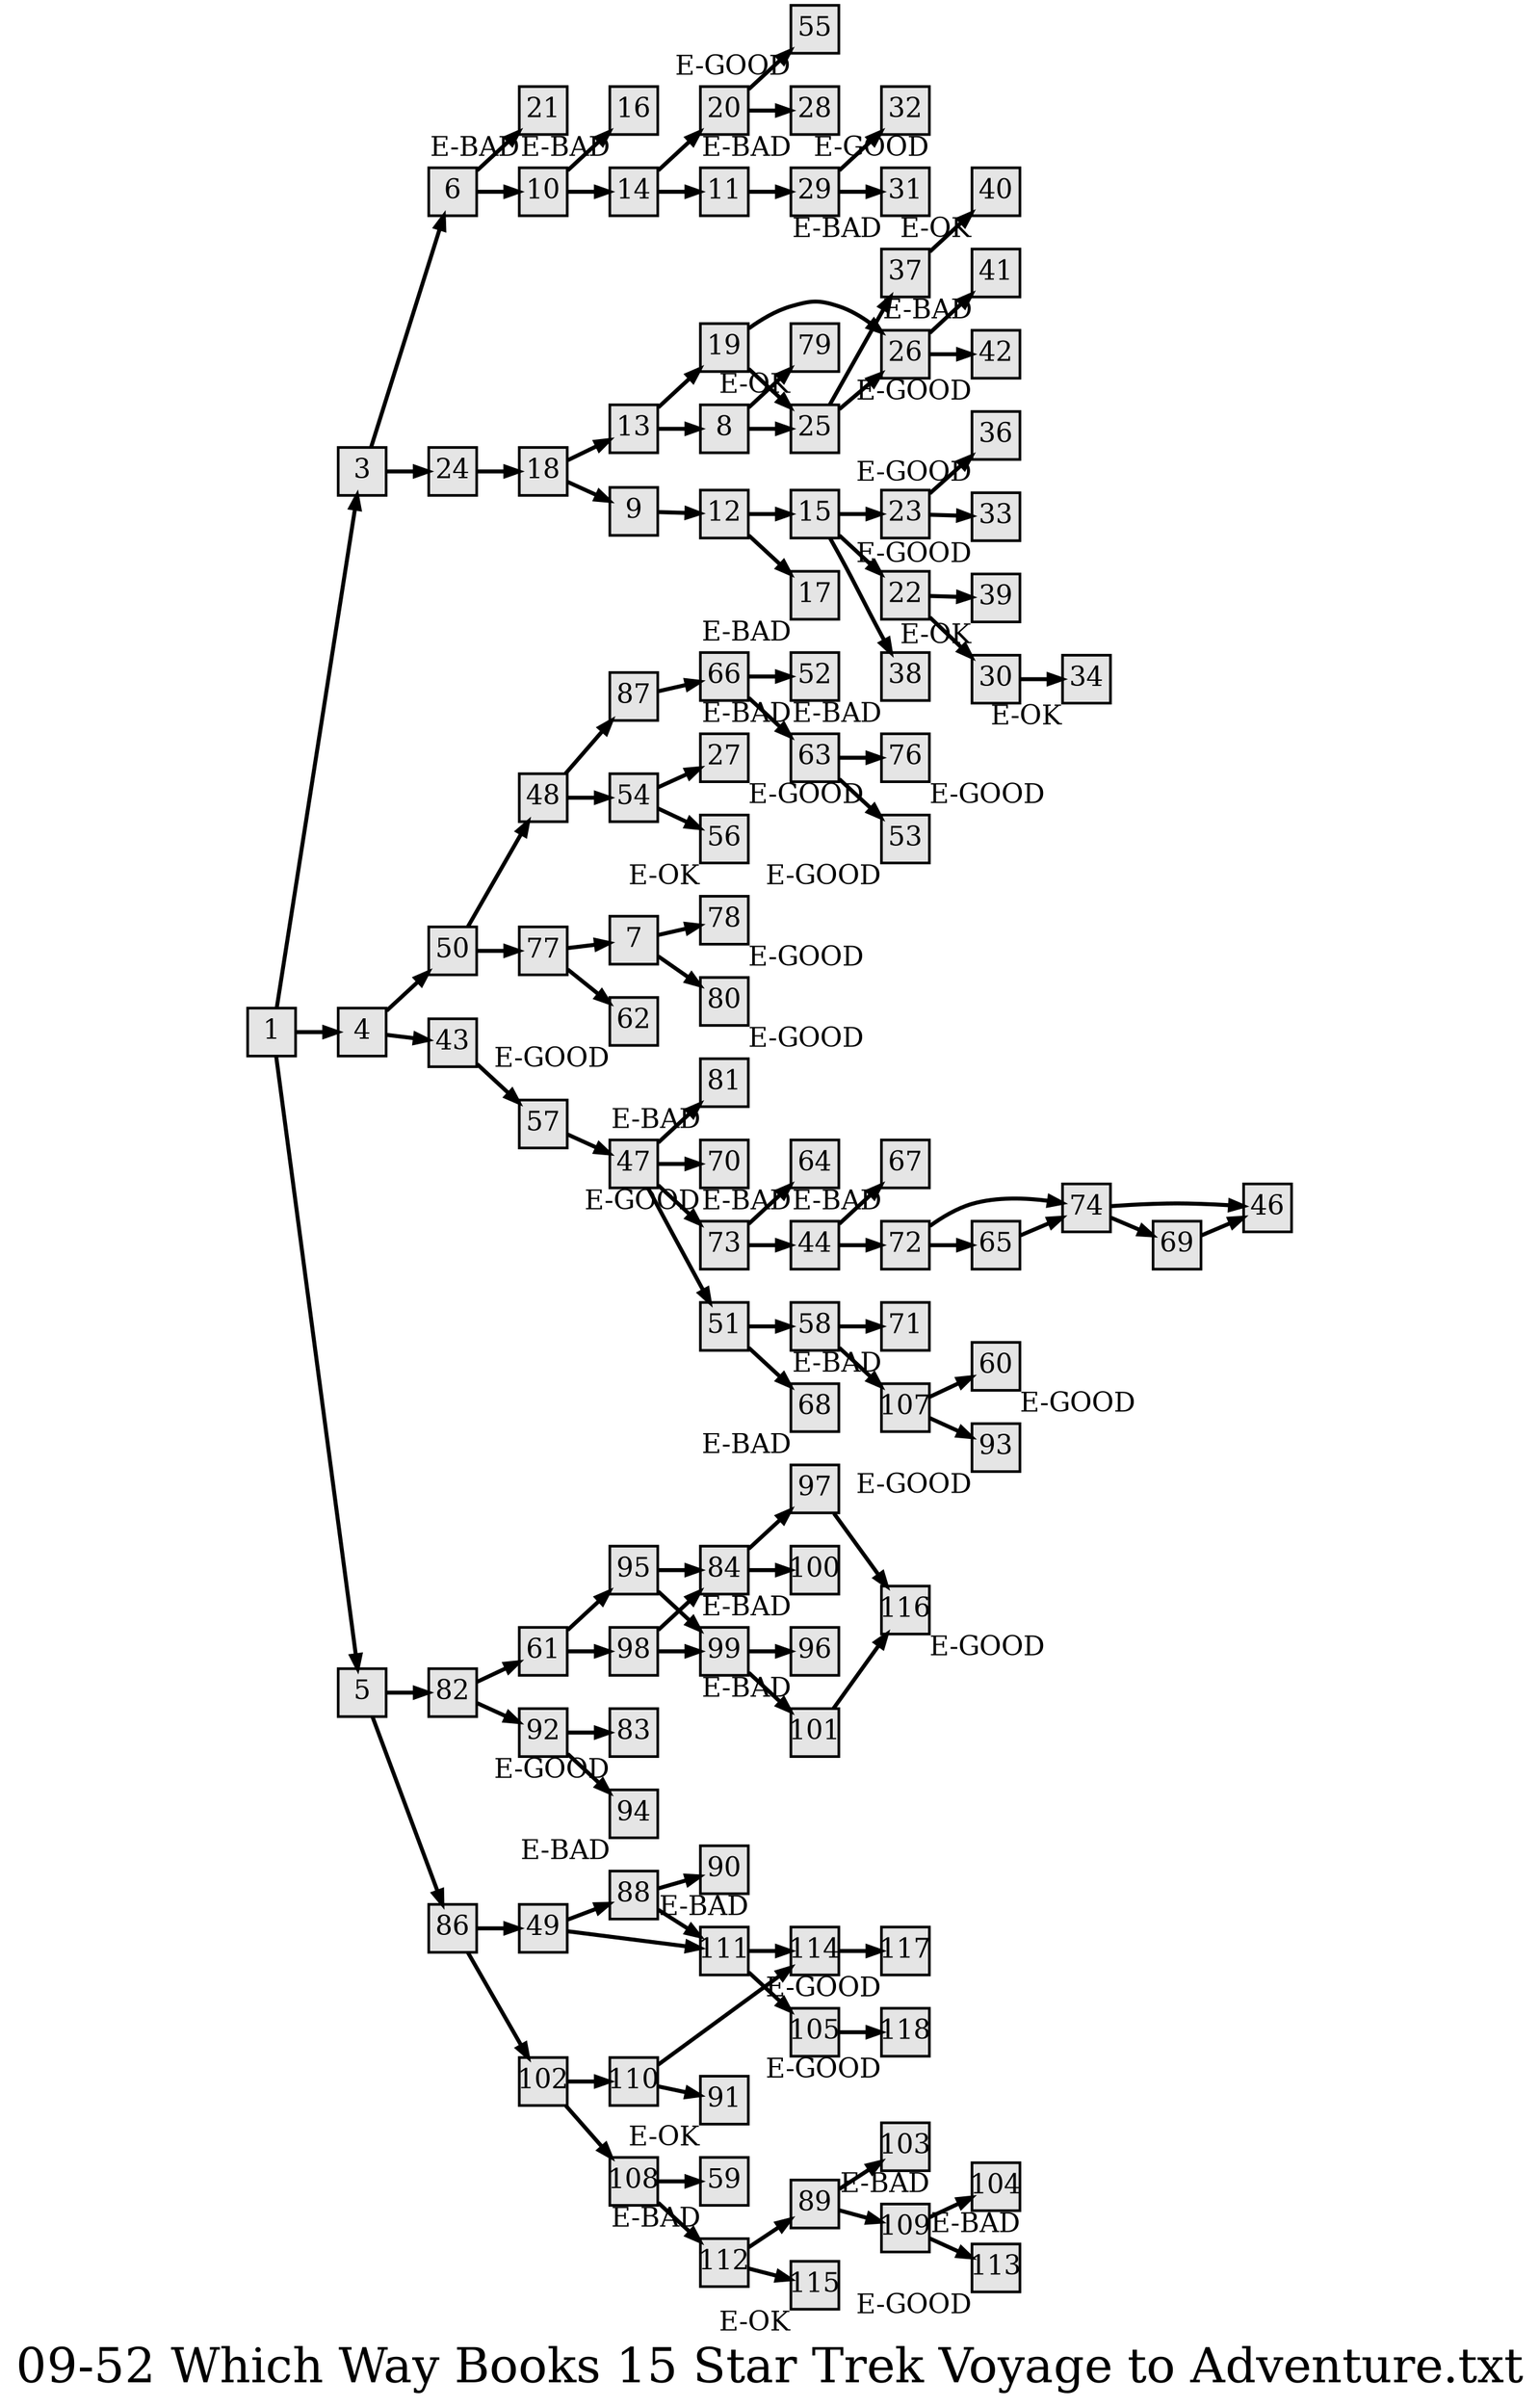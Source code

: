 digraph g{
  graph [ label="09-52 Which Way Books 15 Star Trek Voyage to Adventure.txt" rankdir=LR, ordering=out, fontsize=36, nodesep="0.35", ranksep="0.45"];
  node  [shape=rect, penwidth=2, fontsize=20, style=filled, fillcolor=grey90, margin="0,0", labelfloat=true, regular=true, fixedsize=true];
  edge  [labelfloat=true, penwidth=3, fontsize=12];
  1 -> 3;
  1 -> 4;
  1 -> 5;
  3 -> 6;
  3 -> 24;
  4 -> 50;
  4 -> 43;
  5 -> 82;
  5 -> 86;
  6 -> 21;
  6 -> 10;
  7 -> 78;
  7 -> 80;
  8 -> 79;
  8 -> 25;
  9 -> 12;
  10 -> 16;
  10 -> 14;
  11 -> 29;
  12 -> 15;
  12 -> 17;
  13 -> 19;
  13 -> 8;
  14 -> 20;
  14 -> 11;
  15 -> 23;
  15 -> 22;
  15 -> 38;
  16	[ xlabel="E-BAD" ];
  17	[ xlabel="E-BAD" ];
  18 -> 13;
  18 -> 9;
  19 -> 26;
  19 -> 25;
  20 -> 55;
  20 -> 28;
  21	[ xlabel="E-BAD" ];
  22 -> 39;
  22 -> 30;
  23 -> 36;
  23 -> 33;
  24 -> 18;
  25 -> 37;
  25 -> 26;
  26 -> 41;
  26 -> 42;
  27	[ xlabel="E-GOOD" ];
  28	[ xlabel="E-BAD" ];
  29 -> 32;
  29 -> 31;
  30 -> 34;
  31	[ xlabel="E-BAD" ];
  32	[ xlabel="E-GOOD" ];
  33	[ xlabel="E-GOOD" ];
  34	[ xlabel="E-OK" ];
  36	[ xlabel="E-GOOD" ];
  37 -> 40;
  38	[ xlabel="E-BAD" ];
  39	[ xlabel="E-OK" ];
  40	[ xlabel="E-OK" ];
  41	[ xlabel="E-BAD" ];
  42	[ xlabel="E-GOOD" ];
  43 -> 57;
  44 -> 67;
  44 -> 72;
  47 -> 81;
  47 -> 70;
  47 -> 73;
  47 -> 51;
  48 -> 87;
  48 -> 54;
  49 -> 88;
  49 -> 111;
  50 -> 48;
  50 -> 77;
  51 -> 58;
  51 -> 68;
  52	[ xlabel="E-BAD" ];
  53	[ xlabel="E-GOOD" ];
  54 -> 27;
  54 -> 56;
  55	[ xlabel="E-GOOD" ];
  56	[ xlabel="E-OK" ];
  57 -> 47;
  58 -> 71;
  58 -> 107;
  59	[ xlabel="E-BAD" ];
  60	[ xlabel="E-GOOD" ];
  61 -> 95;
  61 -> 98;
  62	[ xlabel="E-GOOD" ];
  63 -> 76;
  63 -> 53;
  64	[ xlabel="E-BAD" ];
  65 -> 74;
  66 -> 52;
  66 -> 63;
  67	[ xlabel="E-BAD" ];
  68	[ xlabel="E-BAD" ];
  69 -> 46;
  70	[ xlabel="E-GOOD" ];
  71	[ xlabel="E-BAD" ];
  72 -> 74;
  72 -> 65;
  73 -> 64;
  73 -> 44;
  74 -> 46;
  74 -> 69;
  76	[ xlabel="E-GOOD" ];
  77 -> 7;
  77 -> 62;
  78	[ xlabel="E-GOOD" ];
  79	[ xlabel="E-OK" ];
  80	[ xlabel="E-GOOD" ];
  81	[ xlabel="E-BAD" ];
  82 -> 61;
  82 -> 92;
  83	[ xlabel="E-GOOD" ];
  84 -> 97;
  84 -> 100;
  86 -> 49;
  86 -> 102;
  87 -> 66;
  88 -> 111;
  88 -> 90;
  89 -> 103;
  89 -> 109;
  90	[ xlabel="E-BAD" ];
  91	[ xlabel="E-OK" ];
  92 -> 83;
  92 -> 94;
  93	[ xlabel="E-GOOD" ];
  94	[ xlabel="E-BAD" ];
  95 -> 84;
  95 -> 99;
  96	[ xlabel="E-BAD" ];
  97 -> 116;
  98 -> 84;
  98 -> 99;
  99 -> 96;
  99 -> 101;
  100	[ xlabel="E-BAD" ];
  101 -> 116;
  102 -> 110;
  102 -> 108;
  103	[ xlabel="E-BAD" ];
  104	[ xlabel="E-BAD" ];
  105 -> 118;
  107 -> 60;
  107 -> 93;
  108 -> 59;
  108 -> 112;
  109 -> 104;
  109 -> 113;
  110 -> 114;
  110 -> 91;
  111 -> 114;
  111 -> 105;
  112 -> 89;
  112 -> 115;
  113	[ xlabel="E-GOOD" ];
  114 -> 117;
  115	[ xlabel="E-OK" ];
  116	[ xlabel="E-GOOD" ];
  117	[ xlabel="E-GOOD" ];
  118	[ xlabel="E-GOOD" ];
  
}

